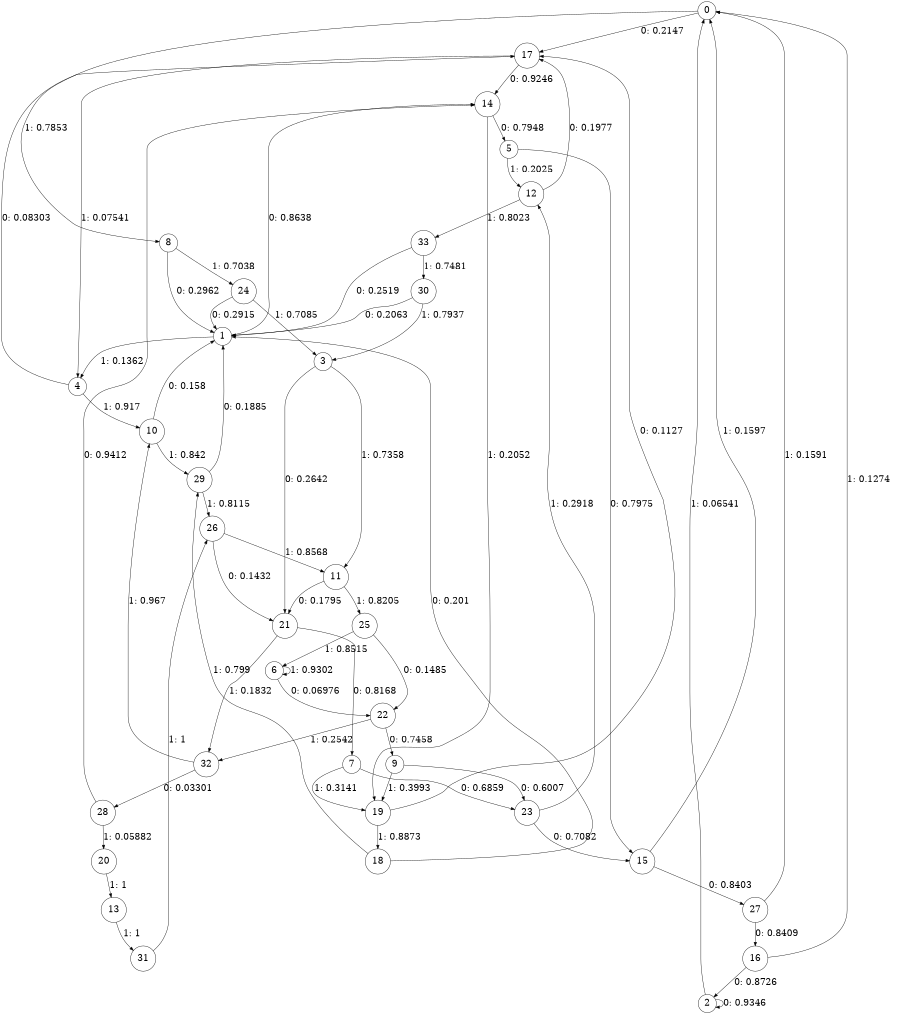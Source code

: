 digraph "ch13randomL8" {
size = "6,8.5";
ratio = "fill";
node [shape = circle];
node [fontsize = 24];
edge [fontsize = 24];
0 -> 17 [label = "0: 0.2147   "];
0 -> 8 [label = "1: 0.7853   "];
1 -> 14 [label = "0: 0.8638   "];
1 -> 4 [label = "1: 0.1362   "];
2 -> 2 [label = "0: 0.9346   "];
2 -> 0 [label = "1: 0.06541  "];
3 -> 21 [label = "0: 0.2642   "];
3 -> 11 [label = "1: 0.7358   "];
4 -> 17 [label = "0: 0.08303  "];
4 -> 10 [label = "1: 0.917    "];
5 -> 15 [label = "0: 0.7975   "];
5 -> 12 [label = "1: 0.2025   "];
6 -> 22 [label = "0: 0.06976  "];
6 -> 6 [label = "1: 0.9302   "];
7 -> 23 [label = "0: 0.6859   "];
7 -> 19 [label = "1: 0.3141   "];
8 -> 1 [label = "0: 0.2962   "];
8 -> 24 [label = "1: 0.7038   "];
9 -> 23 [label = "0: 0.6007   "];
9 -> 19 [label = "1: 0.3993   "];
10 -> 1 [label = "0: 0.158    "];
10 -> 29 [label = "1: 0.842    "];
11 -> 21 [label = "0: 0.1795   "];
11 -> 25 [label = "1: 0.8205   "];
12 -> 17 [label = "0: 0.1977   "];
12 -> 33 [label = "1: 0.8023   "];
13 -> 31 [label = "1: 1        "];
14 -> 5 [label = "0: 0.7948   "];
14 -> 19 [label = "1: 0.2052   "];
15 -> 27 [label = "0: 0.8403   "];
15 -> 0 [label = "1: 0.1597   "];
16 -> 2 [label = "0: 0.8726   "];
16 -> 0 [label = "1: 0.1274   "];
17 -> 14 [label = "0: 0.9246   "];
17 -> 4 [label = "1: 0.07541  "];
18 -> 1 [label = "0: 0.201    "];
18 -> 29 [label = "1: 0.799    "];
19 -> 17 [label = "0: 0.1127   "];
19 -> 18 [label = "1: 0.8873   "];
20 -> 13 [label = "1: 1        "];
21 -> 7 [label = "0: 0.8168   "];
21 -> 32 [label = "1: 0.1832   "];
22 -> 9 [label = "0: 0.7458   "];
22 -> 32 [label = "1: 0.2542   "];
23 -> 15 [label = "0: 0.7082   "];
23 -> 12 [label = "1: 0.2918   "];
24 -> 1 [label = "0: 0.2915   "];
24 -> 3 [label = "1: 0.7085   "];
25 -> 22 [label = "0: 0.1485   "];
25 -> 6 [label = "1: 0.8515   "];
26 -> 21 [label = "0: 0.1432   "];
26 -> 11 [label = "1: 0.8568   "];
27 -> 16 [label = "0: 0.8409   "];
27 -> 0 [label = "1: 0.1591   "];
28 -> 14 [label = "0: 0.9412   "];
28 -> 20 [label = "1: 0.05882  "];
29 -> 1 [label = "0: 0.1885   "];
29 -> 26 [label = "1: 0.8115   "];
30 -> 1 [label = "0: 0.2063   "];
30 -> 3 [label = "1: 0.7937   "];
31 -> 26 [label = "1: 1        "];
32 -> 28 [label = "0: 0.03301  "];
32 -> 10 [label = "1: 0.967    "];
33 -> 1 [label = "0: 0.2519   "];
33 -> 30 [label = "1: 0.7481   "];
}